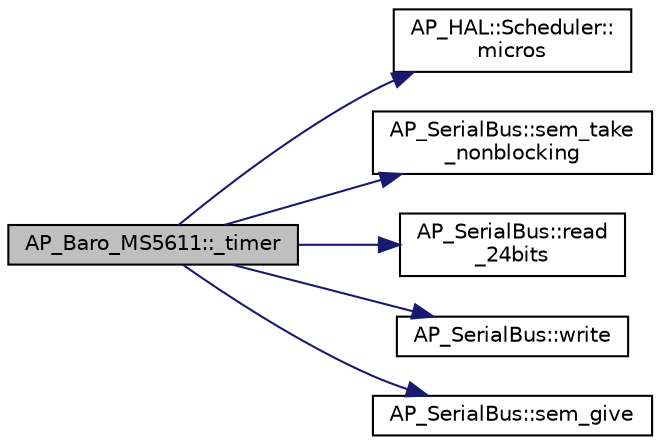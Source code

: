 digraph "AP_Baro_MS5611::_timer"
{
 // INTERACTIVE_SVG=YES
  edge [fontname="Helvetica",fontsize="10",labelfontname="Helvetica",labelfontsize="10"];
  node [fontname="Helvetica",fontsize="10",shape=record];
  rankdir="LR";
  Node1 [label="AP_Baro_MS5611::_timer",height=0.2,width=0.4,color="black", fillcolor="grey75", style="filled" fontcolor="black"];
  Node1 -> Node2 [color="midnightblue",fontsize="10",style="solid",fontname="Helvetica"];
  Node2 [label="AP_HAL::Scheduler::\lmicros",height=0.2,width=0.4,color="black", fillcolor="white", style="filled",URL="$classAP__HAL_1_1Scheduler.html#add46d722bfb08a16f220e63591654e46"];
  Node1 -> Node3 [color="midnightblue",fontsize="10",style="solid",fontname="Helvetica"];
  Node3 [label="AP_SerialBus::sem_take\l_nonblocking",height=0.2,width=0.4,color="black", fillcolor="white", style="filled",URL="$classAP__SerialBus.html#aa6f2ea7a630df154230bb6dd24adc541"];
  Node1 -> Node4 [color="midnightblue",fontsize="10",style="solid",fontname="Helvetica"];
  Node4 [label="AP_SerialBus::read\l_24bits",height=0.2,width=0.4,color="black", fillcolor="white", style="filled",URL="$classAP__SerialBus.html#a8eb397dd152e865e82ee5b3c5a392f5f"];
  Node1 -> Node5 [color="midnightblue",fontsize="10",style="solid",fontname="Helvetica"];
  Node5 [label="AP_SerialBus::write",height=0.2,width=0.4,color="black", fillcolor="white", style="filled",URL="$classAP__SerialBus.html#a25f2078ecc0da70d8ace768b52fc4d01"];
  Node1 -> Node6 [color="midnightblue",fontsize="10",style="solid",fontname="Helvetica"];
  Node6 [label="AP_SerialBus::sem_give",height=0.2,width=0.4,color="black", fillcolor="white", style="filled",URL="$classAP__SerialBus.html#a5f00921cf638834d5d6aabfbed6461f6"];
}

